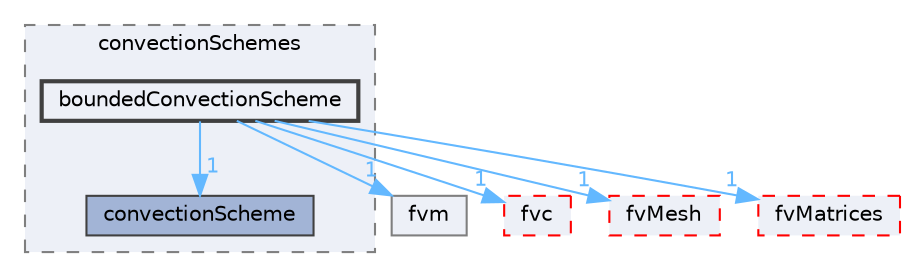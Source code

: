 digraph "src/finiteVolume/finiteVolume/convectionSchemes/boundedConvectionScheme"
{
 // LATEX_PDF_SIZE
  bgcolor="transparent";
  edge [fontname=Helvetica,fontsize=10,labelfontname=Helvetica,labelfontsize=10];
  node [fontname=Helvetica,fontsize=10,shape=box,height=0.2,width=0.4];
  compound=true
  subgraph clusterdir_203b29e442aa07f4b4423b43d42a1b70 {
    graph [ bgcolor="#edf0f7", pencolor="grey50", label="convectionSchemes", fontname=Helvetica,fontsize=10 style="filled,dashed", URL="dir_203b29e442aa07f4b4423b43d42a1b70.html",tooltip=""]
  dir_09c54429558d838699c2dd772c718995 [label="convectionScheme", fillcolor="#a2b4d6", color="grey25", style="filled", URL="dir_09c54429558d838699c2dd772c718995.html",tooltip=""];
  dir_1ac3ee6505c7eff54d44856091d1075a [label="boundedConvectionScheme", fillcolor="#edf0f7", color="grey25", style="filled,bold", URL="dir_1ac3ee6505c7eff54d44856091d1075a.html",tooltip=""];
  }
  dir_48d41922e6f759406a92bd9d32d963a4 [label="fvm", fillcolor="#edf0f7", color="grey50", style="filled", URL="dir_48d41922e6f759406a92bd9d32d963a4.html",tooltip=""];
  dir_f4030f3362933683136e1dae328f10c0 [label="fvc", fillcolor="#edf0f7", color="red", style="filled,dashed", URL="dir_f4030f3362933683136e1dae328f10c0.html",tooltip=""];
  dir_c382fa095c9c33d8673c0dd60aaef275 [label="fvMesh", fillcolor="#edf0f7", color="red", style="filled,dashed", URL="dir_c382fa095c9c33d8673c0dd60aaef275.html",tooltip=""];
  dir_5d57e3901430bcc99a7ddac11a899224 [label="fvMatrices", fillcolor="#edf0f7", color="red", style="filled,dashed", URL="dir_5d57e3901430bcc99a7ddac11a899224.html",tooltip=""];
  dir_1ac3ee6505c7eff54d44856091d1075a->dir_09c54429558d838699c2dd772c718995 [headlabel="1", labeldistance=1.5 headhref="dir_000335_000677.html" href="dir_000335_000677.html" color="steelblue1" fontcolor="steelblue1"];
  dir_1ac3ee6505c7eff54d44856091d1075a->dir_48d41922e6f759406a92bd9d32d963a4 [headlabel="1", labeldistance=1.5 headhref="dir_000335_001541.html" href="dir_000335_001541.html" color="steelblue1" fontcolor="steelblue1"];
  dir_1ac3ee6505c7eff54d44856091d1075a->dir_5d57e3901430bcc99a7ddac11a899224 [headlabel="1", labeldistance=1.5 headhref="dir_000335_001542.html" href="dir_000335_001542.html" color="steelblue1" fontcolor="steelblue1"];
  dir_1ac3ee6505c7eff54d44856091d1075a->dir_c382fa095c9c33d8673c0dd60aaef275 [headlabel="1", labeldistance=1.5 headhref="dir_000335_001544.html" href="dir_000335_001544.html" color="steelblue1" fontcolor="steelblue1"];
  dir_1ac3ee6505c7eff54d44856091d1075a->dir_f4030f3362933683136e1dae328f10c0 [headlabel="1", labeldistance=1.5 headhref="dir_000335_001534.html" href="dir_000335_001534.html" color="steelblue1" fontcolor="steelblue1"];
}
